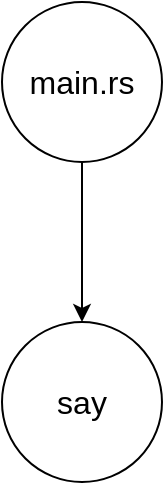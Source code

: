 <mxfile version="15.6.8" type="github" pages="6">
  <diagram id="jafZTiVafQDV-KU5rJip" name="Page-1">
    <mxGraphModel dx="1117" dy="682" grid="1" gridSize="10" guides="1" tooltips="1" connect="1" arrows="1" fold="1" page="1" pageScale="1" pageWidth="827" pageHeight="1169" math="0" shadow="0">
      <root>
        <mxCell id="0" />
        <mxCell id="1" parent="0" />
        <mxCell id="lnqhBrQBNHzgDLGWV67Z-4" style="edgeStyle=orthogonalEdgeStyle;rounded=0;orthogonalLoop=1;jettySize=auto;html=1;fontSize=16;" edge="1" parent="1" source="lnqhBrQBNHzgDLGWV67Z-2" target="lnqhBrQBNHzgDLGWV67Z-3">
          <mxGeometry relative="1" as="geometry" />
        </mxCell>
        <mxCell id="lnqhBrQBNHzgDLGWV67Z-2" value="&lt;font style=&quot;font-size: 16px&quot;&gt;main.rs&lt;/font&gt;" style="ellipse;whiteSpace=wrap;html=1;aspect=fixed;" vertex="1" parent="1">
          <mxGeometry x="374" y="220" width="80" height="80" as="geometry" />
        </mxCell>
        <mxCell id="lnqhBrQBNHzgDLGWV67Z-3" value="&lt;font style=&quot;font-size: 16px&quot;&gt;say&lt;/font&gt;" style="ellipse;whiteSpace=wrap;html=1;aspect=fixed;" vertex="1" parent="1">
          <mxGeometry x="374" y="380" width="80" height="80" as="geometry" />
        </mxCell>
      </root>
    </mxGraphModel>
  </diagram>
  <diagram id="5zkubuKT5Ab_wk5Oz52p" name="Page-2">
    <mxGraphModel dx="1117" dy="682" grid="1" gridSize="10" guides="1" tooltips="1" connect="1" arrows="1" fold="1" page="1" pageScale="1" pageWidth="827" pageHeight="1169" math="0" shadow="0">
      <root>
        <mxCell id="7CItopmA4TxW6CCszgZq-0" />
        <mxCell id="7CItopmA4TxW6CCszgZq-1" parent="7CItopmA4TxW6CCszgZq-0" />
        <mxCell id="PNJp_T5quy2Z1KVAC76z-2" style="edgeStyle=orthogonalEdgeStyle;rounded=0;orthogonalLoop=1;jettySize=auto;html=1;fontSize=16;" edge="1" parent="7CItopmA4TxW6CCszgZq-1" source="PNJp_T5quy2Z1KVAC76z-0" target="PNJp_T5quy2Z1KVAC76z-1">
          <mxGeometry relative="1" as="geometry" />
        </mxCell>
        <mxCell id="PNJp_T5quy2Z1KVAC76z-0" value="&lt;font style=&quot;font-size: 16px&quot;&gt;main.rs&lt;/font&gt;" style="ellipse;whiteSpace=wrap;html=1;aspect=fixed;" vertex="1" parent="7CItopmA4TxW6CCszgZq-1">
          <mxGeometry x="374" y="220" width="80" height="80" as="geometry" />
        </mxCell>
        <mxCell id="PNJp_T5quy2Z1KVAC76z-1" value="&lt;font style=&quot;font-size: 16px&quot;&gt;core&lt;/font&gt;" style="ellipse;whiteSpace=wrap;html=1;aspect=fixed;" vertex="1" parent="7CItopmA4TxW6CCszgZq-1">
          <mxGeometry x="374" y="380" width="80" height="80" as="geometry" />
        </mxCell>
      </root>
    </mxGraphModel>
  </diagram>
  <diagram id="3JABU57ORxjyLqDujOsc" name="Page-3">
    <mxGraphModel dx="1117" dy="682" grid="1" gridSize="10" guides="1" tooltips="1" connect="1" arrows="1" fold="1" page="1" pageScale="1" pageWidth="827" pageHeight="1169" math="0" shadow="0">
      <root>
        <mxCell id="pJFy8qdAK3K_qI4rlg_9-0" />
        <mxCell id="pJFy8qdAK3K_qI4rlg_9-1" parent="pJFy8qdAK3K_qI4rlg_9-0" />
        <mxCell id="XDv6bywqat51xhOEJpOA-0" style="edgeStyle=orthogonalEdgeStyle;rounded=0;orthogonalLoop=1;jettySize=auto;html=1;fontSize=16;" edge="1" parent="pJFy8qdAK3K_qI4rlg_9-1" source="pJFy8qdAK3K_qI4rlg_9-2" target="pJFy8qdAK3K_qI4rlg_9-3">
          <mxGeometry relative="1" as="geometry" />
        </mxCell>
        <mxCell id="pJFy8qdAK3K_qI4rlg_9-2" value="&lt;font style=&quot;font-size: 16px&quot;&gt;main.rs&lt;/font&gt;" style="ellipse;whiteSpace=wrap;html=1;aspect=fixed;" vertex="1" parent="pJFy8qdAK3K_qI4rlg_9-1">
          <mxGeometry x="374" y="220" width="80" height="80" as="geometry" />
        </mxCell>
        <mxCell id="XDv6bywqat51xhOEJpOA-2" style="edgeStyle=orthogonalEdgeStyle;rounded=0;orthogonalLoop=1;jettySize=auto;html=1;fontSize=16;" edge="1" parent="pJFy8qdAK3K_qI4rlg_9-1" source="pJFy8qdAK3K_qI4rlg_9-3" target="XDv6bywqat51xhOEJpOA-1">
          <mxGeometry relative="1" as="geometry" />
        </mxCell>
        <mxCell id="pJFy8qdAK3K_qI4rlg_9-3" value="&lt;font style=&quot;font-size: 16px&quot;&gt;core&lt;/font&gt;" style="ellipse;whiteSpace=wrap;html=1;aspect=fixed;" vertex="1" parent="pJFy8qdAK3K_qI4rlg_9-1">
          <mxGeometry x="374" y="370" width="80" height="80" as="geometry" />
        </mxCell>
        <mxCell id="XDv6bywqat51xhOEJpOA-1" value="&lt;font style=&quot;font-size: 16px&quot;&gt;read&lt;/font&gt;" style="ellipse;whiteSpace=wrap;html=1;aspect=fixed;" vertex="1" parent="pJFy8qdAK3K_qI4rlg_9-1">
          <mxGeometry x="374" y="520" width="80" height="80" as="geometry" />
        </mxCell>
      </root>
    </mxGraphModel>
  </diagram>
  <diagram id="_qFFeV5gjcAK7EvBYNIh" name="Page-4">
    <mxGraphModel dx="1117" dy="682" grid="1" gridSize="10" guides="1" tooltips="1" connect="1" arrows="1" fold="1" page="1" pageScale="1" pageWidth="827" pageHeight="1169" math="0" shadow="0">
      <root>
        <mxCell id="-8x4dU_f8l2XP-n1cyfU-0" />
        <mxCell id="-8x4dU_f8l2XP-n1cyfU-1" parent="-8x4dU_f8l2XP-n1cyfU-0" />
        <mxCell id="4EGvqJJ5gXIFC6ixvBXe-0" value="&lt;font style=&quot;font-size: 16px&quot;&gt;main.rs&lt;/font&gt;" style="ellipse;whiteSpace=wrap;html=1;aspect=fixed;" vertex="1" parent="-8x4dU_f8l2XP-n1cyfU-1">
          <mxGeometry x="280" y="350" width="80" height="80" as="geometry" />
        </mxCell>
        <mxCell id="4EGvqJJ5gXIFC6ixvBXe-1" value="&lt;font style=&quot;font-size: 16px&quot;&gt;regex&lt;/font&gt;" style="ellipse;whiteSpace=wrap;html=1;aspect=fixed;" vertex="1" parent="-8x4dU_f8l2XP-n1cyfU-1">
          <mxGeometry x="440" y="350" width="80" height="80" as="geometry" />
        </mxCell>
      </root>
    </mxGraphModel>
  </diagram>
  <diagram id="bLaFxHO_maRFTxQ7iyql" name="Page-5">
    <mxGraphModel dx="1117" dy="682" grid="1" gridSize="10" guides="1" tooltips="1" connect="1" arrows="1" fold="1" page="1" pageScale="1" pageWidth="827" pageHeight="1169" math="0" shadow="0">
      <root>
        <mxCell id="fbDJmvt7BNvK_lVdmMCM-0" />
        <mxCell id="fbDJmvt7BNvK_lVdmMCM-1" parent="fbDJmvt7BNvK_lVdmMCM-0" />
        <mxCell id="fbDJmvt7BNvK_lVdmMCM-2" value="&lt;font style=&quot;font-size: 16px&quot;&gt;main.rs&lt;/font&gt;" style="ellipse;whiteSpace=wrap;html=1;aspect=fixed;" vertex="1" parent="fbDJmvt7BNvK_lVdmMCM-1">
          <mxGeometry x="290" y="320" width="80" height="80" as="geometry" />
        </mxCell>
        <mxCell id="fbDJmvt7BNvK_lVdmMCM-3" value="&lt;font style=&quot;font-size: 16px&quot;&gt;my_rust_lib_1&lt;/font&gt;" style="ellipse;whiteSpace=wrap;html=1;aspect=fixed;" vertex="1" parent="fbDJmvt7BNvK_lVdmMCM-1">
          <mxGeometry x="450" y="320" width="80" height="80" as="geometry" />
        </mxCell>
      </root>
    </mxGraphModel>
  </diagram>
  <diagram id="arJCxCuX0rAZ0p2X-p25" name="Page-6">
    <mxGraphModel dx="1117" dy="739" grid="1" gridSize="10" guides="1" tooltips="1" connect="1" arrows="1" fold="1" page="1" pageScale="1" pageWidth="827" pageHeight="1169" math="0" shadow="0">
      <root>
        <mxCell id="svcLiV2Q8ZM4v0Ez55M0-0" />
        <mxCell id="svcLiV2Q8ZM4v0Ez55M0-1" parent="svcLiV2Q8ZM4v0Ez55M0-0" />
        <mxCell id="svcLiV2Q8ZM4v0Ez55M0-2" value="&lt;font style=&quot;font-size: 16px&quot;&gt;main.rs&lt;/font&gt;" style="ellipse;whiteSpace=wrap;html=1;aspect=fixed;" vertex="1" parent="svcLiV2Q8ZM4v0Ez55M0-1">
          <mxGeometry x="279" y="300" width="80" height="80" as="geometry" />
        </mxCell>
        <mxCell id="svcLiV2Q8ZM4v0Ez55M0-5" style="edgeStyle=orthogonalEdgeStyle;rounded=0;orthogonalLoop=1;jettySize=auto;html=1;fontSize=16;" edge="1" parent="svcLiV2Q8ZM4v0Ez55M0-1" source="svcLiV2Q8ZM4v0Ez55M0-3" target="svcLiV2Q8ZM4v0Ez55M0-4">
          <mxGeometry relative="1" as="geometry" />
        </mxCell>
        <mxCell id="svcLiV2Q8ZM4v0Ez55M0-3" value="&lt;font style=&quot;font-size: 16px&quot;&gt;lib.rs&lt;/font&gt;" style="ellipse;whiteSpace=wrap;html=1;aspect=fixed;" vertex="1" parent="svcLiV2Q8ZM4v0Ez55M0-1">
          <mxGeometry x="469" y="300" width="80" height="80" as="geometry" />
        </mxCell>
        <mxCell id="svcLiV2Q8ZM4v0Ez55M0-4" value="&lt;font style=&quot;font-size: 16px&quot;&gt;user&lt;/font&gt;" style="ellipse;whiteSpace=wrap;html=1;aspect=fixed;" vertex="1" parent="svcLiV2Q8ZM4v0Ez55M0-1">
          <mxGeometry x="469" y="440" width="80" height="80" as="geometry" />
        </mxCell>
      </root>
    </mxGraphModel>
  </diagram>
</mxfile>
